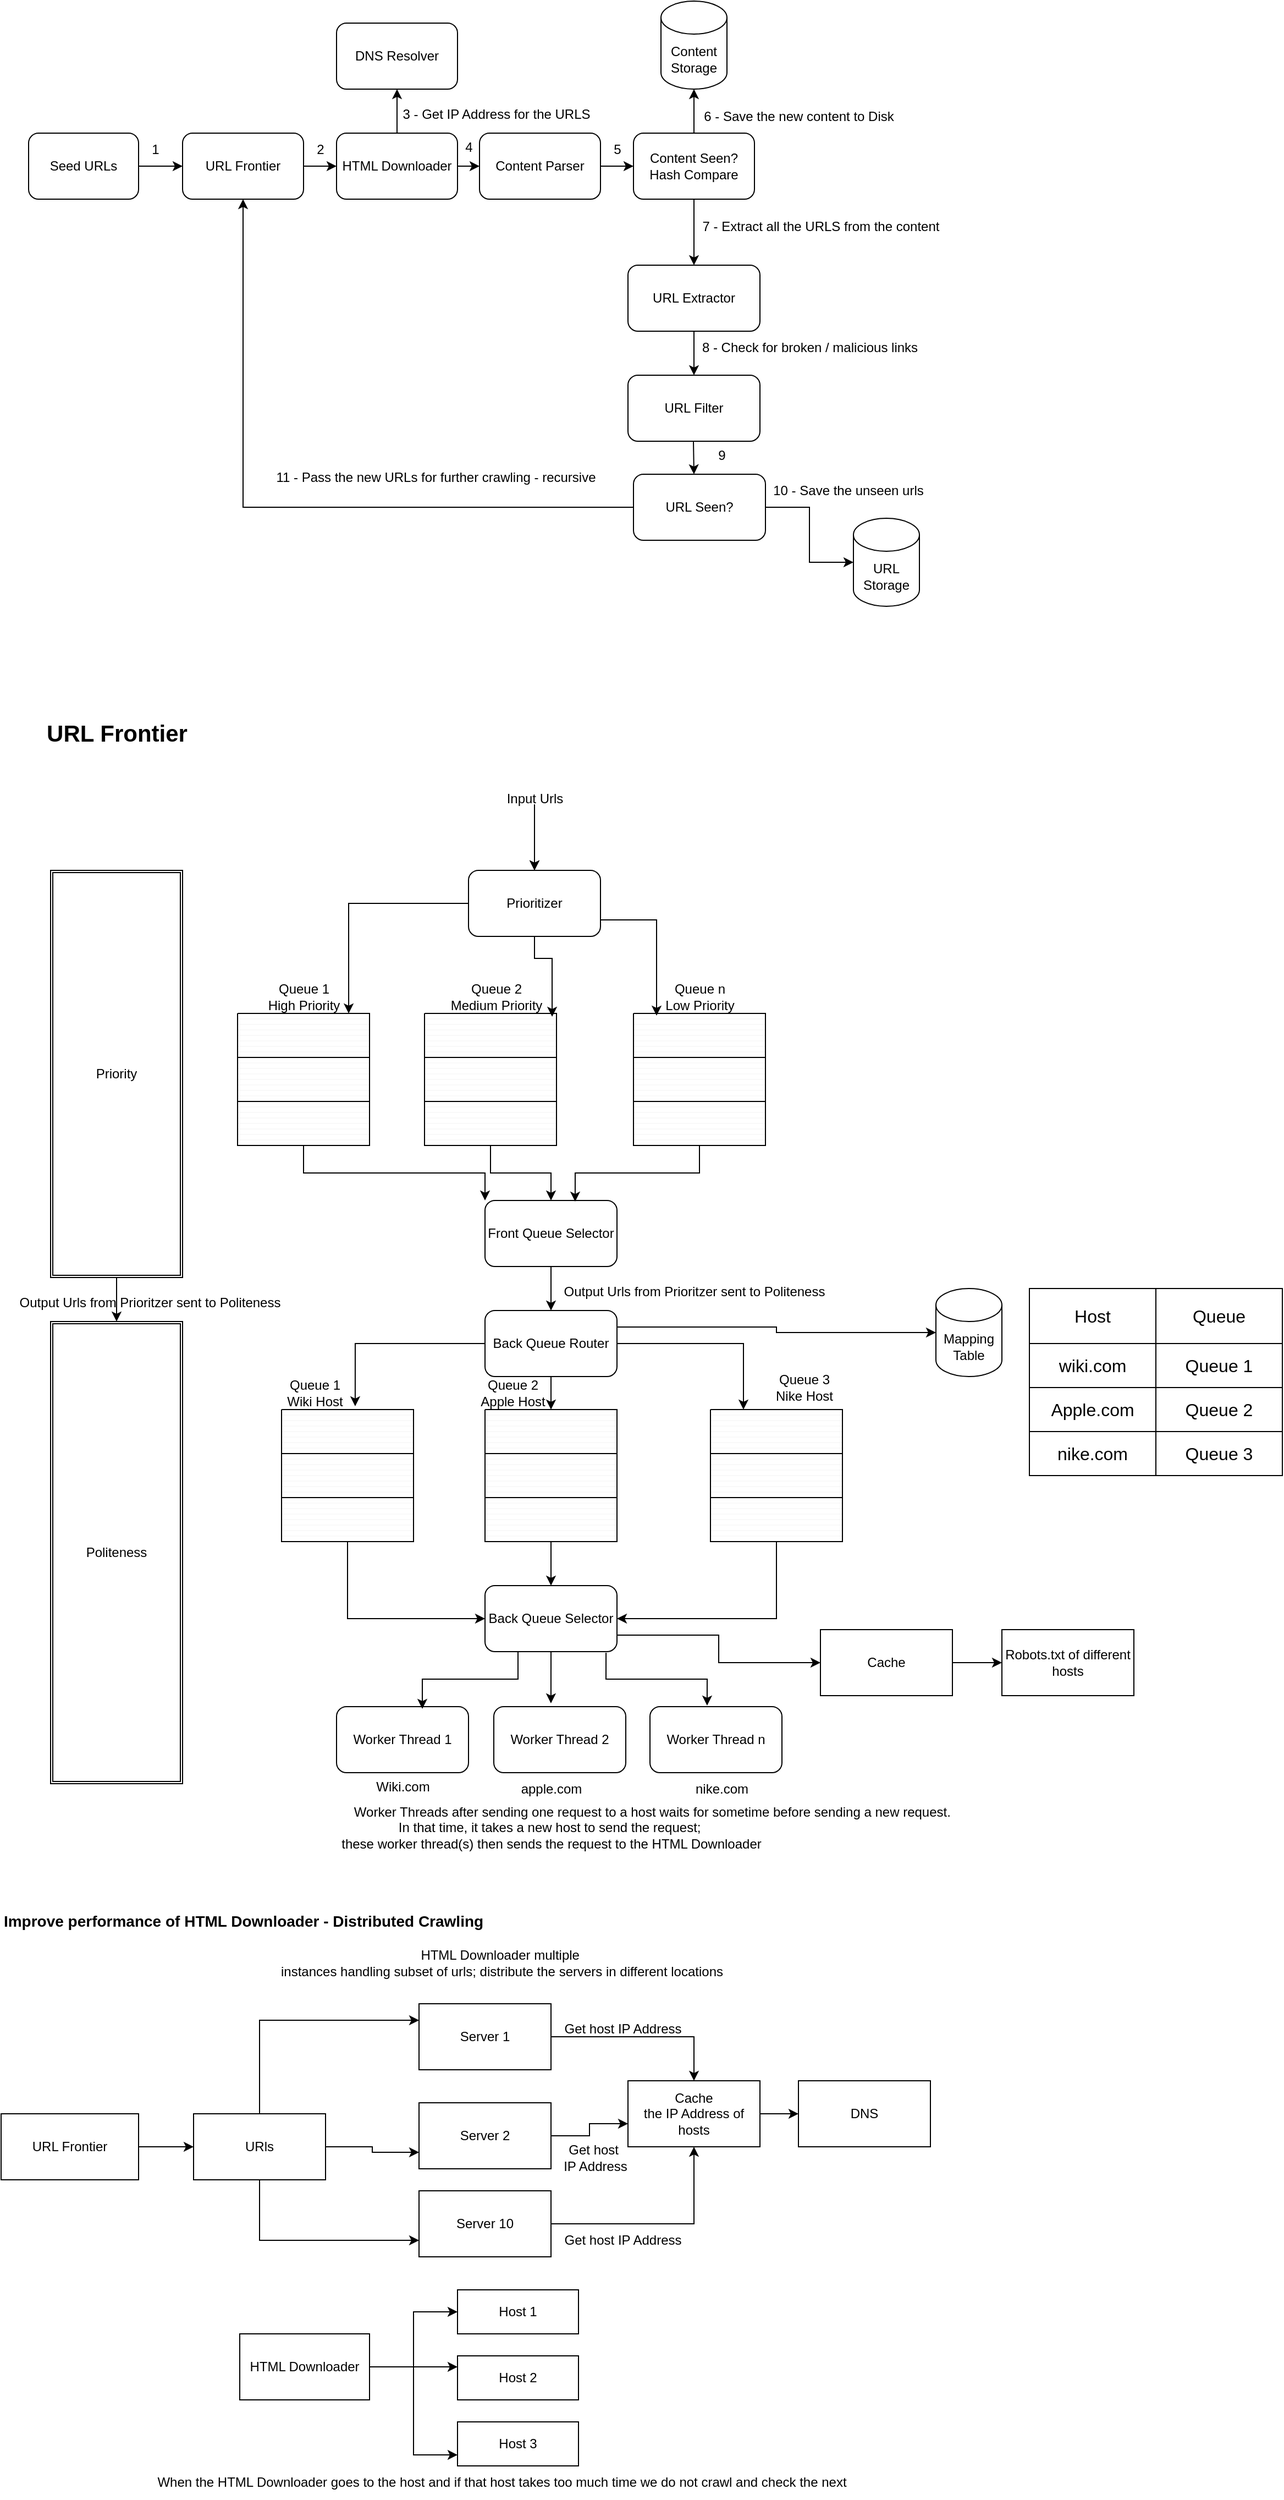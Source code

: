 <mxfile version="24.6.4" type="github">
  <diagram name="Page-1" id="mXdpcqNhNkEFS_v_mtUm">
    <mxGraphModel dx="954" dy="581" grid="1" gridSize="10" guides="1" tooltips="1" connect="1" arrows="1" fold="1" page="1" pageScale="1" pageWidth="583" pageHeight="827" math="0" shadow="0">
      <root>
        <mxCell id="0" />
        <mxCell id="1" parent="0" />
        <mxCell id="9qcMBNV77gLtWxYR_MMO-1" style="edgeStyle=orthogonalEdgeStyle;rounded=0;orthogonalLoop=1;jettySize=auto;html=1;exitX=1;exitY=0.5;exitDx=0;exitDy=0;entryX=0;entryY=0.5;entryDx=0;entryDy=0;" parent="1" source="9qcMBNV77gLtWxYR_MMO-2" target="9qcMBNV77gLtWxYR_MMO-4" edge="1">
          <mxGeometry relative="1" as="geometry" />
        </mxCell>
        <mxCell id="9qcMBNV77gLtWxYR_MMO-2" value="Seed URLs" style="rounded=1;whiteSpace=wrap;html=1;" parent="1" vertex="1">
          <mxGeometry x="40" y="120" width="100" height="60" as="geometry" />
        </mxCell>
        <mxCell id="9qcMBNV77gLtWxYR_MMO-3" style="edgeStyle=orthogonalEdgeStyle;rounded=0;orthogonalLoop=1;jettySize=auto;html=1;exitX=1;exitY=0.5;exitDx=0;exitDy=0;entryX=0;entryY=0.5;entryDx=0;entryDy=0;" parent="1" source="9qcMBNV77gLtWxYR_MMO-4" target="9qcMBNV77gLtWxYR_MMO-8" edge="1">
          <mxGeometry relative="1" as="geometry" />
        </mxCell>
        <mxCell id="9qcMBNV77gLtWxYR_MMO-4" value="URL Frontier" style="rounded=1;whiteSpace=wrap;html=1;" parent="1" vertex="1">
          <mxGeometry x="180" y="120" width="110" height="60" as="geometry" />
        </mxCell>
        <mxCell id="9qcMBNV77gLtWxYR_MMO-5" value="1" style="text;html=1;align=center;verticalAlign=middle;resizable=0;points=[];autosize=1;strokeColor=none;fillColor=none;" parent="1" vertex="1">
          <mxGeometry x="140" y="120" width="30" height="30" as="geometry" />
        </mxCell>
        <mxCell id="9qcMBNV77gLtWxYR_MMO-6" style="edgeStyle=orthogonalEdgeStyle;rounded=0;orthogonalLoop=1;jettySize=auto;html=1;exitX=0.5;exitY=0;exitDx=0;exitDy=0;entryX=0.5;entryY=1;entryDx=0;entryDy=0;" parent="1" source="9qcMBNV77gLtWxYR_MMO-8" target="9qcMBNV77gLtWxYR_MMO-9" edge="1">
          <mxGeometry relative="1" as="geometry" />
        </mxCell>
        <mxCell id="9qcMBNV77gLtWxYR_MMO-7" style="edgeStyle=orthogonalEdgeStyle;rounded=0;orthogonalLoop=1;jettySize=auto;html=1;exitX=1;exitY=0.5;exitDx=0;exitDy=0;entryX=0;entryY=0.5;entryDx=0;entryDy=0;" parent="1" source="9qcMBNV77gLtWxYR_MMO-8" target="9qcMBNV77gLtWxYR_MMO-13" edge="1">
          <mxGeometry relative="1" as="geometry" />
        </mxCell>
        <mxCell id="9qcMBNV77gLtWxYR_MMO-8" value="HTML Downloader" style="rounded=1;whiteSpace=wrap;html=1;" parent="1" vertex="1">
          <mxGeometry x="320" y="120" width="110" height="60" as="geometry" />
        </mxCell>
        <mxCell id="9qcMBNV77gLtWxYR_MMO-9" value="DNS Resolver" style="rounded=1;whiteSpace=wrap;html=1;" parent="1" vertex="1">
          <mxGeometry x="320" y="20" width="110" height="60" as="geometry" />
        </mxCell>
        <mxCell id="9qcMBNV77gLtWxYR_MMO-10" value="2" style="text;html=1;align=center;verticalAlign=middle;resizable=0;points=[];autosize=1;strokeColor=none;fillColor=none;" parent="1" vertex="1">
          <mxGeometry x="290" y="120" width="30" height="30" as="geometry" />
        </mxCell>
        <mxCell id="9qcMBNV77gLtWxYR_MMO-11" value="3 - Get IP Address for the URLS" style="text;html=1;align=center;verticalAlign=middle;resizable=0;points=[];autosize=1;strokeColor=none;fillColor=none;" parent="1" vertex="1">
          <mxGeometry x="370" y="88" width="190" height="30" as="geometry" />
        </mxCell>
        <mxCell id="9qcMBNV77gLtWxYR_MMO-12" style="edgeStyle=orthogonalEdgeStyle;rounded=0;orthogonalLoop=1;jettySize=auto;html=1;exitX=1;exitY=0.5;exitDx=0;exitDy=0;entryX=0;entryY=0.5;entryDx=0;entryDy=0;" parent="1" source="9qcMBNV77gLtWxYR_MMO-13" target="9qcMBNV77gLtWxYR_MMO-15" edge="1">
          <mxGeometry relative="1" as="geometry" />
        </mxCell>
        <mxCell id="9qcMBNV77gLtWxYR_MMO-13" value="Content Parser" style="rounded=1;whiteSpace=wrap;html=1;" parent="1" vertex="1">
          <mxGeometry x="450" y="120" width="110" height="60" as="geometry" />
        </mxCell>
        <mxCell id="9qcMBNV77gLtWxYR_MMO-14" style="edgeStyle=orthogonalEdgeStyle;rounded=0;orthogonalLoop=1;jettySize=auto;html=1;exitX=0.5;exitY=1;exitDx=0;exitDy=0;" parent="1" source="9qcMBNV77gLtWxYR_MMO-15" target="9qcMBNV77gLtWxYR_MMO-22" edge="1">
          <mxGeometry relative="1" as="geometry" />
        </mxCell>
        <mxCell id="9qcMBNV77gLtWxYR_MMO-15" value="Content Seen?&lt;div&gt;Hash Compare&lt;/div&gt;" style="rounded=1;whiteSpace=wrap;html=1;" parent="1" vertex="1">
          <mxGeometry x="590" y="120" width="110" height="60" as="geometry" />
        </mxCell>
        <mxCell id="9qcMBNV77gLtWxYR_MMO-16" value="Content Storage" style="shape=cylinder3;whiteSpace=wrap;html=1;boundedLbl=1;backgroundOutline=1;size=15;" parent="1" vertex="1">
          <mxGeometry x="615" width="60" height="80" as="geometry" />
        </mxCell>
        <mxCell id="9qcMBNV77gLtWxYR_MMO-17" style="edgeStyle=orthogonalEdgeStyle;rounded=0;orthogonalLoop=1;jettySize=auto;html=1;entryX=0.5;entryY=1;entryDx=0;entryDy=0;entryPerimeter=0;" parent="1" source="9qcMBNV77gLtWxYR_MMO-15" target="9qcMBNV77gLtWxYR_MMO-16" edge="1">
          <mxGeometry relative="1" as="geometry" />
        </mxCell>
        <mxCell id="9qcMBNV77gLtWxYR_MMO-18" value="4" style="text;html=1;align=center;verticalAlign=middle;resizable=0;points=[];autosize=1;strokeColor=none;fillColor=none;" parent="1" vertex="1">
          <mxGeometry x="425" y="118" width="30" height="30" as="geometry" />
        </mxCell>
        <mxCell id="9qcMBNV77gLtWxYR_MMO-19" value="5" style="text;html=1;align=center;verticalAlign=middle;resizable=0;points=[];autosize=1;strokeColor=none;fillColor=none;" parent="1" vertex="1">
          <mxGeometry x="560" y="120" width="30" height="30" as="geometry" />
        </mxCell>
        <mxCell id="9qcMBNV77gLtWxYR_MMO-20" value="6 - Save the new content to Disk" style="text;html=1;align=center;verticalAlign=middle;resizable=0;points=[];autosize=1;strokeColor=none;fillColor=none;" parent="1" vertex="1">
          <mxGeometry x="640" y="90" width="200" height="30" as="geometry" />
        </mxCell>
        <mxCell id="9qcMBNV77gLtWxYR_MMO-21" style="edgeStyle=orthogonalEdgeStyle;rounded=0;orthogonalLoop=1;jettySize=auto;html=1;exitX=0.5;exitY=1;exitDx=0;exitDy=0;" parent="1" source="9qcMBNV77gLtWxYR_MMO-22" target="9qcMBNV77gLtWxYR_MMO-24" edge="1">
          <mxGeometry relative="1" as="geometry" />
        </mxCell>
        <mxCell id="9qcMBNV77gLtWxYR_MMO-22" value="URL Extractor" style="rounded=1;whiteSpace=wrap;html=1;" parent="1" vertex="1">
          <mxGeometry x="585" y="240" width="120" height="60" as="geometry" />
        </mxCell>
        <mxCell id="9qcMBNV77gLtWxYR_MMO-23" value="7 - Extract all the URLS from the content" style="text;html=1;align=center;verticalAlign=middle;resizable=0;points=[];autosize=1;strokeColor=none;fillColor=none;" parent="1" vertex="1">
          <mxGeometry x="640" y="190" width="240" height="30" as="geometry" />
        </mxCell>
        <mxCell id="9qcMBNV77gLtWxYR_MMO-24" value="URL Filter" style="rounded=1;whiteSpace=wrap;html=1;" parent="1" vertex="1">
          <mxGeometry x="585" y="340" width="120" height="60" as="geometry" />
        </mxCell>
        <mxCell id="9qcMBNV77gLtWxYR_MMO-25" value="8 - Check for broken / malicious links" style="text;html=1;align=center;verticalAlign=middle;resizable=0;points=[];autosize=1;strokeColor=none;fillColor=none;" parent="1" vertex="1">
          <mxGeometry x="640" y="300" width="220" height="30" as="geometry" />
        </mxCell>
        <mxCell id="9qcMBNV77gLtWxYR_MMO-26" style="edgeStyle=orthogonalEdgeStyle;rounded=0;orthogonalLoop=1;jettySize=auto;html=1;entryX=0.5;entryY=1;entryDx=0;entryDy=0;" parent="1" source="9qcMBNV77gLtWxYR_MMO-28" target="9qcMBNV77gLtWxYR_MMO-4" edge="1">
          <mxGeometry relative="1" as="geometry">
            <mxPoint x="240" y="190" as="targetPoint" />
          </mxGeometry>
        </mxCell>
        <mxCell id="9qcMBNV77gLtWxYR_MMO-27" style="edgeStyle=orthogonalEdgeStyle;rounded=0;orthogonalLoop=1;jettySize=auto;html=1;exitX=1;exitY=0.5;exitDx=0;exitDy=0;" parent="1" source="9qcMBNV77gLtWxYR_MMO-28" target="9qcMBNV77gLtWxYR_MMO-31" edge="1">
          <mxGeometry relative="1" as="geometry" />
        </mxCell>
        <mxCell id="9qcMBNV77gLtWxYR_MMO-28" value="URL Seen?" style="rounded=1;whiteSpace=wrap;html=1;" parent="1" vertex="1">
          <mxGeometry x="590" y="430" width="120" height="60" as="geometry" />
        </mxCell>
        <mxCell id="9qcMBNV77gLtWxYR_MMO-29" value="" style="endArrow=classic;html=1;rounded=0;" parent="1" edge="1">
          <mxGeometry width="50" height="50" relative="1" as="geometry">
            <mxPoint x="644.5" y="400" as="sourcePoint" />
            <mxPoint x="645" y="430" as="targetPoint" />
          </mxGeometry>
        </mxCell>
        <mxCell id="9qcMBNV77gLtWxYR_MMO-30" value="9" style="text;html=1;align=center;verticalAlign=middle;resizable=0;points=[];autosize=1;strokeColor=none;fillColor=none;" parent="1" vertex="1">
          <mxGeometry x="655" y="398" width="30" height="30" as="geometry" />
        </mxCell>
        <mxCell id="9qcMBNV77gLtWxYR_MMO-31" value="URL Storage" style="shape=cylinder3;whiteSpace=wrap;html=1;boundedLbl=1;backgroundOutline=1;size=15;" parent="1" vertex="1">
          <mxGeometry x="790" y="470" width="60" height="80" as="geometry" />
        </mxCell>
        <mxCell id="9qcMBNV77gLtWxYR_MMO-32" value="10 - Save the unseen urls" style="text;html=1;align=center;verticalAlign=middle;resizable=0;points=[];autosize=1;strokeColor=none;fillColor=none;" parent="1" vertex="1">
          <mxGeometry x="705" y="430" width="160" height="30" as="geometry" />
        </mxCell>
        <mxCell id="9qcMBNV77gLtWxYR_MMO-33" value="11 - Pass the new URLs for further crawling - recursive" style="text;html=1;align=center;verticalAlign=middle;resizable=0;points=[];autosize=1;strokeColor=none;fillColor=none;" parent="1" vertex="1">
          <mxGeometry x="255" y="418" width="310" height="30" as="geometry" />
        </mxCell>
        <mxCell id="Ikfy1jm3SxkshJAuReZf-2" style="edgeStyle=orthogonalEdgeStyle;rounded=0;orthogonalLoop=1;jettySize=auto;html=1;entryX=0.5;entryY=0;entryDx=0;entryDy=0;" parent="1" target="Ikfy1jm3SxkshJAuReZf-1" edge="1">
          <mxGeometry relative="1" as="geometry">
            <mxPoint x="500" y="770" as="targetPoint" />
            <mxPoint x="500" y="730" as="sourcePoint" />
            <Array as="points">
              <mxPoint x="500" y="740" />
              <mxPoint x="500" y="740" />
            </Array>
          </mxGeometry>
        </mxCell>
        <mxCell id="Ikfy1jm3SxkshJAuReZf-1" value="Prioritizer" style="rounded=1;whiteSpace=wrap;html=1;" parent="1" vertex="1">
          <mxGeometry x="440" y="790" width="120" height="60" as="geometry" />
        </mxCell>
        <mxCell id="Ikfy1jm3SxkshJAuReZf-4" value="" style="edgeStyle=orthogonalEdgeStyle;rounded=0;orthogonalLoop=1;jettySize=auto;html=1;" parent="1" source="Ikfy1jm3SxkshJAuReZf-3" target="Ikfy1jm3SxkshJAuReZf-1" edge="1">
          <mxGeometry relative="1" as="geometry" />
        </mxCell>
        <mxCell id="Ikfy1jm3SxkshJAuReZf-3" value="Input Urls" style="text;html=1;align=center;verticalAlign=middle;resizable=0;points=[];autosize=1;strokeColor=none;fillColor=none;" parent="1" vertex="1">
          <mxGeometry x="465" y="710" width="70" height="30" as="geometry" />
        </mxCell>
        <mxCell id="Ikfy1jm3SxkshJAuReZf-10" value="" style="verticalLabelPosition=bottom;verticalAlign=top;html=1;shape=mxgraph.basic.patternFillRect;fillStyle=hor;step=5;fillStrokeWidth=0.2;fillStrokeColor=#dddddd;" parent="1" vertex="1">
          <mxGeometry x="230" y="920" width="120" height="40" as="geometry" />
        </mxCell>
        <mxCell id="Ikfy1jm3SxkshJAuReZf-11" value="" style="verticalLabelPosition=bottom;verticalAlign=top;html=1;shape=mxgraph.basic.patternFillRect;fillStyle=hor;step=5;fillStrokeWidth=0.2;fillStrokeColor=#dddddd;" parent="1" vertex="1">
          <mxGeometry x="230" y="960" width="120" height="40" as="geometry" />
        </mxCell>
        <mxCell id="Ikfy1jm3SxkshJAuReZf-29" style="edgeStyle=orthogonalEdgeStyle;rounded=0;orthogonalLoop=1;jettySize=auto;html=1;exitX=0.5;exitY=1;exitDx=0;exitDy=0;exitPerimeter=0;entryX=0;entryY=0;entryDx=0;entryDy=0;" parent="1" source="Ikfy1jm3SxkshJAuReZf-12" target="Ikfy1jm3SxkshJAuReZf-28" edge="1">
          <mxGeometry relative="1" as="geometry" />
        </mxCell>
        <mxCell id="Ikfy1jm3SxkshJAuReZf-12" value="" style="verticalLabelPosition=bottom;verticalAlign=top;html=1;shape=mxgraph.basic.patternFillRect;fillStyle=hor;step=5;fillStrokeWidth=0.2;fillStrokeColor=#dddddd;" parent="1" vertex="1">
          <mxGeometry x="230" y="1000" width="120" height="40" as="geometry" />
        </mxCell>
        <mxCell id="Ikfy1jm3SxkshJAuReZf-13" value="Queue 1&lt;div&gt;High Priority&lt;/div&gt;" style="text;html=1;align=center;verticalAlign=middle;resizable=0;points=[];autosize=1;strokeColor=none;fillColor=none;" parent="1" vertex="1">
          <mxGeometry x="245" y="885" width="90" height="40" as="geometry" />
        </mxCell>
        <mxCell id="Ikfy1jm3SxkshJAuReZf-14" value="" style="verticalLabelPosition=bottom;verticalAlign=top;html=1;shape=mxgraph.basic.patternFillRect;fillStyle=hor;step=5;fillStrokeWidth=0.2;fillStrokeColor=#dddddd;" parent="1" vertex="1">
          <mxGeometry x="400" y="920" width="120" height="40" as="geometry" />
        </mxCell>
        <mxCell id="Ikfy1jm3SxkshJAuReZf-15" value="" style="verticalLabelPosition=bottom;verticalAlign=top;html=1;shape=mxgraph.basic.patternFillRect;fillStyle=hor;step=5;fillStrokeWidth=0.2;fillStrokeColor=#dddddd;" parent="1" vertex="1">
          <mxGeometry x="400" y="960" width="120" height="40" as="geometry" />
        </mxCell>
        <mxCell id="Ikfy1jm3SxkshJAuReZf-30" style="edgeStyle=orthogonalEdgeStyle;rounded=0;orthogonalLoop=1;jettySize=auto;html=1;exitX=0.5;exitY=1;exitDx=0;exitDy=0;exitPerimeter=0;entryX=0.5;entryY=0;entryDx=0;entryDy=0;" parent="1" source="Ikfy1jm3SxkshJAuReZf-16" target="Ikfy1jm3SxkshJAuReZf-28" edge="1">
          <mxGeometry relative="1" as="geometry" />
        </mxCell>
        <mxCell id="Ikfy1jm3SxkshJAuReZf-16" value="" style="verticalLabelPosition=bottom;verticalAlign=top;html=1;shape=mxgraph.basic.patternFillRect;fillStyle=hor;step=5;fillStrokeWidth=0.2;fillStrokeColor=#dddddd;" parent="1" vertex="1">
          <mxGeometry x="400" y="1000" width="120" height="40" as="geometry" />
        </mxCell>
        <mxCell id="Ikfy1jm3SxkshJAuReZf-17" value="Queue 2&lt;div&gt;Medium Priority&lt;/div&gt;" style="text;html=1;align=center;verticalAlign=middle;resizable=0;points=[];autosize=1;strokeColor=none;fillColor=none;" parent="1" vertex="1">
          <mxGeometry x="410" y="885" width="110" height="40" as="geometry" />
        </mxCell>
        <mxCell id="Ikfy1jm3SxkshJAuReZf-18" value="" style="verticalLabelPosition=bottom;verticalAlign=top;html=1;shape=mxgraph.basic.patternFillRect;fillStyle=hor;step=5;fillStrokeWidth=0.2;fillStrokeColor=#dddddd;" parent="1" vertex="1">
          <mxGeometry x="590" y="920" width="120" height="40" as="geometry" />
        </mxCell>
        <mxCell id="Ikfy1jm3SxkshJAuReZf-19" value="" style="verticalLabelPosition=bottom;verticalAlign=top;html=1;shape=mxgraph.basic.patternFillRect;fillStyle=hor;step=5;fillStrokeWidth=0.2;fillStrokeColor=#dddddd;" parent="1" vertex="1">
          <mxGeometry x="590" y="960" width="120" height="40" as="geometry" />
        </mxCell>
        <mxCell id="Ikfy1jm3SxkshJAuReZf-20" value="" style="verticalLabelPosition=bottom;verticalAlign=top;html=1;shape=mxgraph.basic.patternFillRect;fillStyle=hor;step=5;fillStrokeWidth=0.2;fillStrokeColor=#dddddd;" parent="1" vertex="1">
          <mxGeometry x="590" y="1000" width="120" height="40" as="geometry" />
        </mxCell>
        <mxCell id="Ikfy1jm3SxkshJAuReZf-21" value="Queue n&lt;div&gt;Low Priority&lt;/div&gt;" style="text;html=1;align=center;verticalAlign=middle;resizable=0;points=[];autosize=1;strokeColor=none;fillColor=none;" parent="1" vertex="1">
          <mxGeometry x="605" y="885" width="90" height="40" as="geometry" />
        </mxCell>
        <mxCell id="Ikfy1jm3SxkshJAuReZf-23" style="edgeStyle=orthogonalEdgeStyle;rounded=0;orthogonalLoop=1;jettySize=auto;html=1;entryX=0.842;entryY=0;entryDx=0;entryDy=0;entryPerimeter=0;" parent="1" source="Ikfy1jm3SxkshJAuReZf-1" target="Ikfy1jm3SxkshJAuReZf-10" edge="1">
          <mxGeometry relative="1" as="geometry" />
        </mxCell>
        <mxCell id="Ikfy1jm3SxkshJAuReZf-25" style="edgeStyle=orthogonalEdgeStyle;rounded=0;orthogonalLoop=1;jettySize=auto;html=1;exitX=1;exitY=0.75;exitDx=0;exitDy=0;entryX=0.175;entryY=0.05;entryDx=0;entryDy=0;entryPerimeter=0;" parent="1" source="Ikfy1jm3SxkshJAuReZf-1" target="Ikfy1jm3SxkshJAuReZf-18" edge="1">
          <mxGeometry relative="1" as="geometry" />
        </mxCell>
        <mxCell id="Ikfy1jm3SxkshJAuReZf-26" style="edgeStyle=orthogonalEdgeStyle;rounded=0;orthogonalLoop=1;jettySize=auto;html=1;exitX=0.5;exitY=1;exitDx=0;exitDy=0;entryX=0.964;entryY=0.95;entryDx=0;entryDy=0;entryPerimeter=0;" parent="1" source="Ikfy1jm3SxkshJAuReZf-1" target="Ikfy1jm3SxkshJAuReZf-17" edge="1">
          <mxGeometry relative="1" as="geometry" />
        </mxCell>
        <mxCell id="Ikfy1jm3SxkshJAuReZf-33" style="edgeStyle=orthogonalEdgeStyle;rounded=0;orthogonalLoop=1;jettySize=auto;html=1;exitX=0.5;exitY=1;exitDx=0;exitDy=0;entryX=0.5;entryY=0;entryDx=0;entryDy=0;" parent="1" source="Ikfy1jm3SxkshJAuReZf-28" target="Ikfy1jm3SxkshJAuReZf-32" edge="1">
          <mxGeometry relative="1" as="geometry" />
        </mxCell>
        <mxCell id="Ikfy1jm3SxkshJAuReZf-28" value="Front Queue Selector" style="rounded=1;whiteSpace=wrap;html=1;" parent="1" vertex="1">
          <mxGeometry x="455" y="1090" width="120" height="60" as="geometry" />
        </mxCell>
        <mxCell id="Ikfy1jm3SxkshJAuReZf-31" style="edgeStyle=orthogonalEdgeStyle;rounded=0;orthogonalLoop=1;jettySize=auto;html=1;exitX=0.5;exitY=1;exitDx=0;exitDy=0;exitPerimeter=0;entryX=0.683;entryY=0.017;entryDx=0;entryDy=0;entryPerimeter=0;" parent="1" source="Ikfy1jm3SxkshJAuReZf-20" target="Ikfy1jm3SxkshJAuReZf-28" edge="1">
          <mxGeometry relative="1" as="geometry" />
        </mxCell>
        <mxCell id="Ikfy1jm3SxkshJAuReZf-32" value="Back Queue Router" style="rounded=1;whiteSpace=wrap;html=1;" parent="1" vertex="1">
          <mxGeometry x="455" y="1190" width="120" height="60" as="geometry" />
        </mxCell>
        <mxCell id="Ikfy1jm3SxkshJAuReZf-34" value="Output Urls from Prioritzer sent to Politeness" style="text;html=1;align=center;verticalAlign=middle;resizable=0;points=[];autosize=1;strokeColor=none;fillColor=none;" parent="1" vertex="1">
          <mxGeometry x="515" y="1158" width="260" height="30" as="geometry" />
        </mxCell>
        <mxCell id="Ikfy1jm3SxkshJAuReZf-35" value="" style="verticalLabelPosition=bottom;verticalAlign=top;html=1;shape=mxgraph.basic.patternFillRect;fillStyle=hor;step=5;fillStrokeWidth=0.2;fillStrokeColor=#dddddd;" parent="1" vertex="1">
          <mxGeometry x="270" y="1280" width="120" height="40" as="geometry" />
        </mxCell>
        <mxCell id="Ikfy1jm3SxkshJAuReZf-36" value="" style="verticalLabelPosition=bottom;verticalAlign=top;html=1;shape=mxgraph.basic.patternFillRect;fillStyle=hor;step=5;fillStrokeWidth=0.2;fillStrokeColor=#dddddd;" parent="1" vertex="1">
          <mxGeometry x="270" y="1320" width="120" height="40" as="geometry" />
        </mxCell>
        <mxCell id="Ikfy1jm3SxkshJAuReZf-53" style="edgeStyle=orthogonalEdgeStyle;rounded=0;orthogonalLoop=1;jettySize=auto;html=1;exitX=0.5;exitY=1;exitDx=0;exitDy=0;exitPerimeter=0;entryX=0;entryY=0.5;entryDx=0;entryDy=0;" parent="1" source="Ikfy1jm3SxkshJAuReZf-37" target="Ikfy1jm3SxkshJAuReZf-50" edge="1">
          <mxGeometry relative="1" as="geometry" />
        </mxCell>
        <mxCell id="Ikfy1jm3SxkshJAuReZf-37" value="" style="verticalLabelPosition=bottom;verticalAlign=top;html=1;shape=mxgraph.basic.patternFillRect;fillStyle=hor;step=5;fillStrokeWidth=0.2;fillStrokeColor=#dddddd;" parent="1" vertex="1">
          <mxGeometry x="270" y="1360" width="120" height="40" as="geometry" />
        </mxCell>
        <mxCell id="Ikfy1jm3SxkshJAuReZf-38" value="" style="verticalLabelPosition=bottom;verticalAlign=top;html=1;shape=mxgraph.basic.patternFillRect;fillStyle=hor;step=5;fillStrokeWidth=0.2;fillStrokeColor=#dddddd;" parent="1" vertex="1">
          <mxGeometry x="455" y="1280" width="120" height="40" as="geometry" />
        </mxCell>
        <mxCell id="Ikfy1jm3SxkshJAuReZf-39" value="" style="verticalLabelPosition=bottom;verticalAlign=top;html=1;shape=mxgraph.basic.patternFillRect;fillStyle=hor;step=5;fillStrokeWidth=0.2;fillStrokeColor=#dddddd;" parent="1" vertex="1">
          <mxGeometry x="455" y="1320" width="120" height="40" as="geometry" />
        </mxCell>
        <mxCell id="Ikfy1jm3SxkshJAuReZf-51" style="edgeStyle=orthogonalEdgeStyle;rounded=0;orthogonalLoop=1;jettySize=auto;html=1;exitX=0.5;exitY=1;exitDx=0;exitDy=0;exitPerimeter=0;entryX=0.5;entryY=0;entryDx=0;entryDy=0;" parent="1" source="Ikfy1jm3SxkshJAuReZf-40" target="Ikfy1jm3SxkshJAuReZf-50" edge="1">
          <mxGeometry relative="1" as="geometry" />
        </mxCell>
        <mxCell id="Ikfy1jm3SxkshJAuReZf-40" value="" style="verticalLabelPosition=bottom;verticalAlign=top;html=1;shape=mxgraph.basic.patternFillRect;fillStyle=hor;step=5;fillStrokeWidth=0.2;fillStrokeColor=#dddddd;" parent="1" vertex="1">
          <mxGeometry x="455" y="1360" width="120" height="40" as="geometry" />
        </mxCell>
        <mxCell id="Ikfy1jm3SxkshJAuReZf-41" value="" style="verticalLabelPosition=bottom;verticalAlign=top;html=1;shape=mxgraph.basic.patternFillRect;fillStyle=hor;step=5;fillStrokeWidth=0.2;fillStrokeColor=#dddddd;" parent="1" vertex="1">
          <mxGeometry x="660" y="1280" width="120" height="40" as="geometry" />
        </mxCell>
        <mxCell id="Ikfy1jm3SxkshJAuReZf-42" value="" style="verticalLabelPosition=bottom;verticalAlign=top;html=1;shape=mxgraph.basic.patternFillRect;fillStyle=hor;step=5;fillStrokeWidth=0.2;fillStrokeColor=#dddddd;" parent="1" vertex="1">
          <mxGeometry x="660" y="1320" width="120" height="40" as="geometry" />
        </mxCell>
        <mxCell id="Ikfy1jm3SxkshJAuReZf-52" style="edgeStyle=orthogonalEdgeStyle;rounded=0;orthogonalLoop=1;jettySize=auto;html=1;exitX=0.5;exitY=1;exitDx=0;exitDy=0;exitPerimeter=0;entryX=1;entryY=0.5;entryDx=0;entryDy=0;" parent="1" source="Ikfy1jm3SxkshJAuReZf-43" target="Ikfy1jm3SxkshJAuReZf-50" edge="1">
          <mxGeometry relative="1" as="geometry" />
        </mxCell>
        <mxCell id="Ikfy1jm3SxkshJAuReZf-43" value="" style="verticalLabelPosition=bottom;verticalAlign=top;html=1;shape=mxgraph.basic.patternFillRect;fillStyle=hor;step=5;fillStrokeWidth=0.2;fillStrokeColor=#dddddd;" parent="1" vertex="1">
          <mxGeometry x="660" y="1360" width="120" height="40" as="geometry" />
        </mxCell>
        <mxCell id="Ikfy1jm3SxkshJAuReZf-44" style="edgeStyle=orthogonalEdgeStyle;rounded=0;orthogonalLoop=1;jettySize=auto;html=1;exitX=0.5;exitY=1;exitDx=0;exitDy=0;entryX=0.5;entryY=0;entryDx=0;entryDy=0;entryPerimeter=0;" parent="1" source="Ikfy1jm3SxkshJAuReZf-32" target="Ikfy1jm3SxkshJAuReZf-38" edge="1">
          <mxGeometry relative="1" as="geometry" />
        </mxCell>
        <mxCell id="Ikfy1jm3SxkshJAuReZf-45" style="edgeStyle=orthogonalEdgeStyle;rounded=0;orthogonalLoop=1;jettySize=auto;html=1;exitX=1;exitY=0.5;exitDx=0;exitDy=0;entryX=0.25;entryY=0;entryDx=0;entryDy=0;entryPerimeter=0;" parent="1" source="Ikfy1jm3SxkshJAuReZf-32" target="Ikfy1jm3SxkshJAuReZf-41" edge="1">
          <mxGeometry relative="1" as="geometry" />
        </mxCell>
        <mxCell id="Ikfy1jm3SxkshJAuReZf-46" style="edgeStyle=orthogonalEdgeStyle;rounded=0;orthogonalLoop=1;jettySize=auto;html=1;exitX=0;exitY=0.5;exitDx=0;exitDy=0;entryX=0.558;entryY=-0.075;entryDx=0;entryDy=0;entryPerimeter=0;" parent="1" source="Ikfy1jm3SxkshJAuReZf-32" target="Ikfy1jm3SxkshJAuReZf-35" edge="1">
          <mxGeometry relative="1" as="geometry" />
        </mxCell>
        <mxCell id="Ikfy1jm3SxkshJAuReZf-47" value="Queue 1&lt;div&gt;Wiki Host&lt;/div&gt;" style="text;html=1;align=center;verticalAlign=middle;resizable=0;points=[];autosize=1;strokeColor=none;fillColor=none;" parent="1" vertex="1">
          <mxGeometry x="265" y="1245" width="70" height="40" as="geometry" />
        </mxCell>
        <mxCell id="Ikfy1jm3SxkshJAuReZf-48" value="Queue 2&lt;div&gt;Apple Host&lt;/div&gt;" style="text;html=1;align=center;verticalAlign=middle;resizable=0;points=[];autosize=1;strokeColor=none;fillColor=none;" parent="1" vertex="1">
          <mxGeometry x="440" y="1245" width="80" height="40" as="geometry" />
        </mxCell>
        <mxCell id="Ikfy1jm3SxkshJAuReZf-49" value="Queue 3&lt;div&gt;Nike Host&lt;/div&gt;" style="text;html=1;align=center;verticalAlign=middle;resizable=0;points=[];autosize=1;strokeColor=none;fillColor=none;" parent="1" vertex="1">
          <mxGeometry x="705" y="1240" width="80" height="40" as="geometry" />
        </mxCell>
        <mxCell id="Ikfy1jm3SxkshJAuReZf-118" style="edgeStyle=orthogonalEdgeStyle;rounded=0;orthogonalLoop=1;jettySize=auto;html=1;exitX=1;exitY=0.75;exitDx=0;exitDy=0;entryX=0;entryY=0.5;entryDx=0;entryDy=0;" parent="1" source="Ikfy1jm3SxkshJAuReZf-50" target="Ikfy1jm3SxkshJAuReZf-117" edge="1">
          <mxGeometry relative="1" as="geometry" />
        </mxCell>
        <mxCell id="Ikfy1jm3SxkshJAuReZf-50" value="Back Queue Selector" style="rounded=1;whiteSpace=wrap;html=1;" parent="1" vertex="1">
          <mxGeometry x="455" y="1440" width="120" height="60" as="geometry" />
        </mxCell>
        <mxCell id="Ikfy1jm3SxkshJAuReZf-54" value="Mapping Table" style="shape=cylinder3;whiteSpace=wrap;html=1;boundedLbl=1;backgroundOutline=1;size=15;" parent="1" vertex="1">
          <mxGeometry x="865" y="1170" width="60" height="80" as="geometry" />
        </mxCell>
        <mxCell id="Ikfy1jm3SxkshJAuReZf-55" style="edgeStyle=orthogonalEdgeStyle;rounded=0;orthogonalLoop=1;jettySize=auto;html=1;exitX=1;exitY=0.25;exitDx=0;exitDy=0;entryX=0;entryY=0.5;entryDx=0;entryDy=0;entryPerimeter=0;" parent="1" source="Ikfy1jm3SxkshJAuReZf-32" target="Ikfy1jm3SxkshJAuReZf-54" edge="1">
          <mxGeometry relative="1" as="geometry" />
        </mxCell>
        <mxCell id="Ikfy1jm3SxkshJAuReZf-72" value="" style="shape=table;startSize=0;container=1;collapsible=0;childLayout=tableLayout;fontSize=16;rowLines=1;columnLines=1;fixedRows=0;" parent="1" vertex="1">
          <mxGeometry x="950" y="1170" width="230" height="170" as="geometry" />
        </mxCell>
        <mxCell id="Ikfy1jm3SxkshJAuReZf-77" value="" style="shape=tableRow;horizontal=0;startSize=0;swimlaneHead=0;swimlaneBody=0;strokeColor=inherit;top=0;left=0;bottom=0;right=0;collapsible=0;dropTarget=0;fillColor=none;points=[[0,0.5],[1,0.5]];portConstraint=eastwest;fontSize=16;" parent="Ikfy1jm3SxkshJAuReZf-72" vertex="1">
          <mxGeometry width="230" height="50" as="geometry" />
        </mxCell>
        <mxCell id="Ikfy1jm3SxkshJAuReZf-78" value="Host" style="shape=partialRectangle;html=1;whiteSpace=wrap;connectable=0;strokeColor=inherit;overflow=hidden;fillColor=none;top=0;left=0;bottom=0;right=0;pointerEvents=1;fontSize=16;allowArrows=1;shadow=0;" parent="Ikfy1jm3SxkshJAuReZf-77" vertex="1">
          <mxGeometry width="115" height="50" as="geometry">
            <mxRectangle width="115" height="50" as="alternateBounds" />
          </mxGeometry>
        </mxCell>
        <mxCell id="Ikfy1jm3SxkshJAuReZf-79" value="Queue" style="shape=partialRectangle;html=1;whiteSpace=wrap;connectable=0;strokeColor=inherit;overflow=hidden;fillColor=none;top=0;left=0;bottom=0;right=0;pointerEvents=1;fontSize=16;allowArrows=1;shadow=0;" parent="Ikfy1jm3SxkshJAuReZf-77" vertex="1">
          <mxGeometry x="115" width="115" height="50" as="geometry">
            <mxRectangle width="115" height="50" as="alternateBounds" />
          </mxGeometry>
        </mxCell>
        <mxCell id="Ikfy1jm3SxkshJAuReZf-81" value="" style="shape=tableRow;horizontal=0;startSize=0;swimlaneHead=0;swimlaneBody=0;strokeColor=inherit;top=0;left=0;bottom=0;right=0;collapsible=0;dropTarget=0;fillColor=none;points=[[0,0.5],[1,0.5]];portConstraint=eastwest;fontSize=16;" parent="Ikfy1jm3SxkshJAuReZf-72" vertex="1">
          <mxGeometry y="50" width="230" height="40" as="geometry" />
        </mxCell>
        <mxCell id="Ikfy1jm3SxkshJAuReZf-82" value="wiki.com" style="shape=partialRectangle;html=1;whiteSpace=wrap;connectable=0;strokeColor=inherit;overflow=hidden;fillColor=none;top=0;left=0;bottom=0;right=0;pointerEvents=1;fontSize=16;allowArrows=1;shadow=0;" parent="Ikfy1jm3SxkshJAuReZf-81" vertex="1">
          <mxGeometry width="115" height="40" as="geometry">
            <mxRectangle width="115" height="40" as="alternateBounds" />
          </mxGeometry>
        </mxCell>
        <mxCell id="Ikfy1jm3SxkshJAuReZf-83" value="Queue 1" style="shape=partialRectangle;html=1;whiteSpace=wrap;connectable=0;strokeColor=inherit;overflow=hidden;fillColor=none;top=0;left=0;bottom=0;right=0;pointerEvents=1;fontSize=16;allowArrows=1;shadow=0;" parent="Ikfy1jm3SxkshJAuReZf-81" vertex="1">
          <mxGeometry x="115" width="115" height="40" as="geometry">
            <mxRectangle width="115" height="40" as="alternateBounds" />
          </mxGeometry>
        </mxCell>
        <mxCell id="Ikfy1jm3SxkshJAuReZf-93" style="shape=tableRow;horizontal=0;startSize=0;swimlaneHead=0;swimlaneBody=0;strokeColor=inherit;top=0;left=0;bottom=0;right=0;collapsible=0;dropTarget=0;fillColor=none;points=[[0,0.5],[1,0.5]];portConstraint=eastwest;fontSize=16;" parent="Ikfy1jm3SxkshJAuReZf-72" vertex="1">
          <mxGeometry y="90" width="230" height="40" as="geometry" />
        </mxCell>
        <mxCell id="Ikfy1jm3SxkshJAuReZf-94" value="Apple.com" style="shape=partialRectangle;html=1;whiteSpace=wrap;connectable=0;strokeColor=inherit;overflow=hidden;fillColor=none;top=0;left=0;bottom=0;right=0;pointerEvents=1;fontSize=16;allowArrows=1;shadow=0;" parent="Ikfy1jm3SxkshJAuReZf-93" vertex="1">
          <mxGeometry width="115" height="40" as="geometry">
            <mxRectangle width="115" height="40" as="alternateBounds" />
          </mxGeometry>
        </mxCell>
        <mxCell id="Ikfy1jm3SxkshJAuReZf-95" value="Queue 2" style="shape=partialRectangle;html=1;whiteSpace=wrap;connectable=0;strokeColor=inherit;overflow=hidden;fillColor=none;top=0;left=0;bottom=0;right=0;pointerEvents=1;fontSize=16;allowArrows=1;shadow=0;" parent="Ikfy1jm3SxkshJAuReZf-93" vertex="1">
          <mxGeometry x="115" width="115" height="40" as="geometry">
            <mxRectangle width="115" height="40" as="alternateBounds" />
          </mxGeometry>
        </mxCell>
        <mxCell id="Ikfy1jm3SxkshJAuReZf-97" style="shape=tableRow;horizontal=0;startSize=0;swimlaneHead=0;swimlaneBody=0;strokeColor=inherit;top=0;left=0;bottom=0;right=0;collapsible=0;dropTarget=0;fillColor=none;points=[[0,0.5],[1,0.5]];portConstraint=eastwest;fontSize=16;" parent="Ikfy1jm3SxkshJAuReZf-72" vertex="1">
          <mxGeometry y="130" width="230" height="40" as="geometry" />
        </mxCell>
        <mxCell id="Ikfy1jm3SxkshJAuReZf-98" value="nike.com" style="shape=partialRectangle;html=1;whiteSpace=wrap;connectable=0;strokeColor=inherit;overflow=hidden;fillColor=none;top=0;left=0;bottom=0;right=0;pointerEvents=1;fontSize=16;allowArrows=1;shadow=0;" parent="Ikfy1jm3SxkshJAuReZf-97" vertex="1">
          <mxGeometry width="115" height="40" as="geometry">
            <mxRectangle width="115" height="40" as="alternateBounds" />
          </mxGeometry>
        </mxCell>
        <mxCell id="Ikfy1jm3SxkshJAuReZf-99" value="Queue 3" style="shape=partialRectangle;html=1;whiteSpace=wrap;connectable=0;strokeColor=inherit;overflow=hidden;fillColor=none;top=0;left=0;bottom=0;right=0;pointerEvents=1;fontSize=16;allowArrows=1;shadow=0;" parent="Ikfy1jm3SxkshJAuReZf-97" vertex="1">
          <mxGeometry x="115" width="115" height="40" as="geometry">
            <mxRectangle width="115" height="40" as="alternateBounds" />
          </mxGeometry>
        </mxCell>
        <mxCell id="Ikfy1jm3SxkshJAuReZf-103" style="edgeStyle=orthogonalEdgeStyle;rounded=0;orthogonalLoop=1;jettySize=auto;html=1;exitX=0.5;exitY=1;exitDx=0;exitDy=0;entryX=0.5;entryY=0;entryDx=0;entryDy=0;" parent="1" source="Ikfy1jm3SxkshJAuReZf-100" target="Ikfy1jm3SxkshJAuReZf-101" edge="1">
          <mxGeometry relative="1" as="geometry" />
        </mxCell>
        <mxCell id="Ikfy1jm3SxkshJAuReZf-100" value="Priority" style="shape=ext;double=1;rounded=0;whiteSpace=wrap;html=1;" parent="1" vertex="1">
          <mxGeometry x="60" y="790" width="120" height="370" as="geometry" />
        </mxCell>
        <mxCell id="Ikfy1jm3SxkshJAuReZf-101" value="Politeness" style="shape=ext;double=1;rounded=0;whiteSpace=wrap;html=1;" parent="1" vertex="1">
          <mxGeometry x="60" y="1200" width="120" height="420" as="geometry" />
        </mxCell>
        <mxCell id="Ikfy1jm3SxkshJAuReZf-104" value="Output Urls from Prioritzer sent to Politeness" style="text;html=1;align=center;verticalAlign=middle;resizable=0;points=[];autosize=1;strokeColor=none;fillColor=none;" parent="1" vertex="1">
          <mxGeometry x="20" y="1168" width="260" height="30" as="geometry" />
        </mxCell>
        <mxCell id="Ikfy1jm3SxkshJAuReZf-105" value="URL Frontier" style="text;html=1;align=center;verticalAlign=middle;resizable=0;points=[];autosize=1;strokeColor=none;fillColor=none;fontSize=21;fontStyle=1" parent="1" vertex="1">
          <mxGeometry x="50" y="645" width="140" height="40" as="geometry" />
        </mxCell>
        <mxCell id="Ikfy1jm3SxkshJAuReZf-107" value="Worker Thread 1" style="rounded=1;whiteSpace=wrap;html=1;" parent="1" vertex="1">
          <mxGeometry x="320" y="1550" width="120" height="60" as="geometry" />
        </mxCell>
        <mxCell id="Ikfy1jm3SxkshJAuReZf-108" value="Worker Thread 2" style="rounded=1;whiteSpace=wrap;html=1;" parent="1" vertex="1">
          <mxGeometry x="463" y="1550" width="120" height="60" as="geometry" />
        </mxCell>
        <mxCell id="Ikfy1jm3SxkshJAuReZf-109" value="Worker Thread n" style="rounded=1;whiteSpace=wrap;html=1;" parent="1" vertex="1">
          <mxGeometry x="605" y="1550" width="120" height="60" as="geometry" />
        </mxCell>
        <mxCell id="Ikfy1jm3SxkshJAuReZf-110" style="edgeStyle=orthogonalEdgeStyle;rounded=0;orthogonalLoop=1;jettySize=auto;html=1;exitX=0.5;exitY=1;exitDx=0;exitDy=0;entryX=0.433;entryY=-0.05;entryDx=0;entryDy=0;entryPerimeter=0;" parent="1" source="Ikfy1jm3SxkshJAuReZf-50" target="Ikfy1jm3SxkshJAuReZf-108" edge="1">
          <mxGeometry relative="1" as="geometry">
            <mxPoint x="520" y="1540" as="targetPoint" />
          </mxGeometry>
        </mxCell>
        <mxCell id="Ikfy1jm3SxkshJAuReZf-111" style="edgeStyle=orthogonalEdgeStyle;rounded=0;orthogonalLoop=1;jettySize=auto;html=1;exitX=0.25;exitY=1;exitDx=0;exitDy=0;entryX=0.65;entryY=0.033;entryDx=0;entryDy=0;entryPerimeter=0;" parent="1" source="Ikfy1jm3SxkshJAuReZf-50" target="Ikfy1jm3SxkshJAuReZf-107" edge="1">
          <mxGeometry relative="1" as="geometry" />
        </mxCell>
        <mxCell id="Ikfy1jm3SxkshJAuReZf-112" style="edgeStyle=orthogonalEdgeStyle;rounded=0;orthogonalLoop=1;jettySize=auto;html=1;exitX=0.917;exitY=1.017;exitDx=0;exitDy=0;entryX=0.433;entryY=-0.017;entryDx=0;entryDy=0;entryPerimeter=0;exitPerimeter=0;" parent="1" source="Ikfy1jm3SxkshJAuReZf-50" target="Ikfy1jm3SxkshJAuReZf-109" edge="1">
          <mxGeometry relative="1" as="geometry" />
        </mxCell>
        <mxCell id="Ikfy1jm3SxkshJAuReZf-113" value="Wiki.com" style="text;html=1;align=center;verticalAlign=middle;resizable=0;points=[];autosize=1;strokeColor=none;fillColor=none;" parent="1" vertex="1">
          <mxGeometry x="345" y="1608" width="70" height="30" as="geometry" />
        </mxCell>
        <mxCell id="Ikfy1jm3SxkshJAuReZf-114" value="apple.com" style="text;html=1;align=center;verticalAlign=middle;resizable=0;points=[];autosize=1;strokeColor=none;fillColor=none;" parent="1" vertex="1">
          <mxGeometry x="475" y="1610" width="80" height="30" as="geometry" />
        </mxCell>
        <mxCell id="Ikfy1jm3SxkshJAuReZf-115" value="nike.com" style="text;html=1;align=center;verticalAlign=middle;resizable=0;points=[];autosize=1;strokeColor=none;fillColor=none;" parent="1" vertex="1">
          <mxGeometry x="635" y="1610" width="70" height="30" as="geometry" />
        </mxCell>
        <mxCell id="Ikfy1jm3SxkshJAuReZf-116" value="&lt;span style=&quot;white-space: pre;&quot;&gt;&#x9;&lt;/span&gt;&lt;span style=&quot;white-space: pre;&quot;&gt;&#x9;&lt;/span&gt;&lt;span style=&quot;white-space: pre;&quot;&gt;&#x9;&lt;/span&gt;&lt;span style=&quot;white-space: pre;&quot;&gt;&#x9;&lt;/span&gt;&lt;span style=&quot;white-space: pre;&quot;&gt;&#x9;&lt;/span&gt;&lt;span style=&quot;white-space: pre;&quot;&gt;&#x9;&lt;/span&gt;&lt;span style=&quot;white-space: pre;&quot;&gt;&#x9;&lt;/span&gt;Worker Threads after sending one request to a host waits for sometime before sending a new request.&amp;nbsp;&lt;div&gt;In that time, it takes a new host to send the request;&amp;nbsp;&lt;/div&gt;&lt;div&gt;these worker thread(s) then sends the request to the HTML Downloader&lt;/div&gt;" style="text;html=1;align=center;verticalAlign=middle;resizable=0;points=[];autosize=1;strokeColor=none;fillColor=none;" parent="1" vertex="1">
          <mxGeometry x="135" y="1630" width="760" height="60" as="geometry" />
        </mxCell>
        <mxCell id="Ikfy1jm3SxkshJAuReZf-120" style="edgeStyle=orthogonalEdgeStyle;rounded=0;orthogonalLoop=1;jettySize=auto;html=1;exitX=1;exitY=0.5;exitDx=0;exitDy=0;entryX=0;entryY=0.5;entryDx=0;entryDy=0;" parent="1" source="Ikfy1jm3SxkshJAuReZf-117" target="Ikfy1jm3SxkshJAuReZf-119" edge="1">
          <mxGeometry relative="1" as="geometry" />
        </mxCell>
        <mxCell id="Ikfy1jm3SxkshJAuReZf-117" value="Cache" style="rounded=0;whiteSpace=wrap;html=1;" parent="1" vertex="1">
          <mxGeometry x="760" y="1480" width="120" height="60" as="geometry" />
        </mxCell>
        <mxCell id="Ikfy1jm3SxkshJAuReZf-119" value="Robots.txt of different hosts" style="rounded=0;whiteSpace=wrap;html=1;" parent="1" vertex="1">
          <mxGeometry x="925" y="1480" width="120" height="60" as="geometry" />
        </mxCell>
        <mxCell id="dUaV9D5BhhCe_MBrg--o-1" value="Improve performance of HTML Downloader - Distributed Crawling" style="text;html=1;align=center;verticalAlign=middle;resizable=0;points=[];autosize=1;strokeColor=none;fillColor=none;fontStyle=1;fontSize=14;" vertex="1" parent="1">
          <mxGeometry x="20" y="1730" width="430" height="30" as="geometry" />
        </mxCell>
        <mxCell id="dUaV9D5BhhCe_MBrg--o-23" style="edgeStyle=orthogonalEdgeStyle;rounded=0;orthogonalLoop=1;jettySize=auto;html=1;exitX=1;exitY=0.5;exitDx=0;exitDy=0;" edge="1" parent="1" source="dUaV9D5BhhCe_MBrg--o-2" target="dUaV9D5BhhCe_MBrg--o-21">
          <mxGeometry relative="1" as="geometry">
            <mxPoint x="630" y="1890" as="targetPoint" />
          </mxGeometry>
        </mxCell>
        <mxCell id="dUaV9D5BhhCe_MBrg--o-2" value="Server 1" style="rounded=0;whiteSpace=wrap;html=1;" vertex="1" parent="1">
          <mxGeometry x="395" y="1820" width="120" height="60" as="geometry" />
        </mxCell>
        <mxCell id="dUaV9D5BhhCe_MBrg--o-3" value="Server 2" style="rounded=0;whiteSpace=wrap;html=1;" vertex="1" parent="1">
          <mxGeometry x="395" y="1910" width="120" height="60" as="geometry" />
        </mxCell>
        <mxCell id="dUaV9D5BhhCe_MBrg--o-25" style="edgeStyle=orthogonalEdgeStyle;rounded=0;orthogonalLoop=1;jettySize=auto;html=1;exitX=1;exitY=0.5;exitDx=0;exitDy=0;entryX=0.5;entryY=1;entryDx=0;entryDy=0;" edge="1" parent="1" source="dUaV9D5BhhCe_MBrg--o-4" target="dUaV9D5BhhCe_MBrg--o-21">
          <mxGeometry relative="1" as="geometry" />
        </mxCell>
        <mxCell id="dUaV9D5BhhCe_MBrg--o-4" value="Server 10" style="rounded=0;whiteSpace=wrap;html=1;" vertex="1" parent="1">
          <mxGeometry x="395" y="1990" width="120" height="60" as="geometry" />
        </mxCell>
        <mxCell id="dUaV9D5BhhCe_MBrg--o-13" style="edgeStyle=orthogonalEdgeStyle;rounded=0;orthogonalLoop=1;jettySize=auto;html=1;" edge="1" parent="1" source="dUaV9D5BhhCe_MBrg--o-5">
          <mxGeometry relative="1" as="geometry">
            <mxPoint x="190" y="1950" as="targetPoint" />
          </mxGeometry>
        </mxCell>
        <mxCell id="dUaV9D5BhhCe_MBrg--o-5" value="URL Frontier" style="rounded=0;whiteSpace=wrap;html=1;" vertex="1" parent="1">
          <mxGeometry x="15" y="1920" width="125" height="60" as="geometry" />
        </mxCell>
        <mxCell id="dUaV9D5BhhCe_MBrg--o-14" style="edgeStyle=orthogonalEdgeStyle;rounded=0;orthogonalLoop=1;jettySize=auto;html=1;entryX=0;entryY=0.25;entryDx=0;entryDy=0;exitX=0.5;exitY=0;exitDx=0;exitDy=0;" edge="1" parent="1" source="dUaV9D5BhhCe_MBrg--o-16" target="dUaV9D5BhhCe_MBrg--o-2">
          <mxGeometry relative="1" as="geometry">
            <mxPoint x="240" y="1950" as="sourcePoint" />
          </mxGeometry>
        </mxCell>
        <mxCell id="dUaV9D5BhhCe_MBrg--o-17" style="edgeStyle=orthogonalEdgeStyle;rounded=0;orthogonalLoop=1;jettySize=auto;html=1;exitX=1;exitY=0.5;exitDx=0;exitDy=0;entryX=0;entryY=0.75;entryDx=0;entryDy=0;" edge="1" parent="1" source="dUaV9D5BhhCe_MBrg--o-16" target="dUaV9D5BhhCe_MBrg--o-3">
          <mxGeometry relative="1" as="geometry" />
        </mxCell>
        <mxCell id="dUaV9D5BhhCe_MBrg--o-18" style="edgeStyle=orthogonalEdgeStyle;rounded=0;orthogonalLoop=1;jettySize=auto;html=1;exitX=0.5;exitY=1;exitDx=0;exitDy=0;entryX=0;entryY=0.75;entryDx=0;entryDy=0;" edge="1" parent="1" source="dUaV9D5BhhCe_MBrg--o-16" target="dUaV9D5BhhCe_MBrg--o-4">
          <mxGeometry relative="1" as="geometry" />
        </mxCell>
        <mxCell id="dUaV9D5BhhCe_MBrg--o-16" value="URls" style="rounded=0;whiteSpace=wrap;html=1;" vertex="1" parent="1">
          <mxGeometry x="190" y="1920" width="120" height="60" as="geometry" />
        </mxCell>
        <mxCell id="dUaV9D5BhhCe_MBrg--o-19" value="HTML Downloader multiple&amp;nbsp;&lt;div&gt;instances handling subset of urls; distribute the servers in different locations&lt;/div&gt;" style="text;html=1;align=center;verticalAlign=middle;resizable=0;points=[];autosize=1;strokeColor=none;fillColor=none;" vertex="1" parent="1">
          <mxGeometry x="255" y="1763" width="430" height="40" as="geometry" />
        </mxCell>
        <mxCell id="dUaV9D5BhhCe_MBrg--o-20" value="DNS" style="rounded=0;whiteSpace=wrap;html=1;" vertex="1" parent="1">
          <mxGeometry x="740" y="1890" width="120" height="60" as="geometry" />
        </mxCell>
        <mxCell id="dUaV9D5BhhCe_MBrg--o-29" style="edgeStyle=orthogonalEdgeStyle;rounded=0;orthogonalLoop=1;jettySize=auto;html=1;exitX=1;exitY=0.5;exitDx=0;exitDy=0;entryX=0;entryY=0.5;entryDx=0;entryDy=0;" edge="1" parent="1" source="dUaV9D5BhhCe_MBrg--o-21" target="dUaV9D5BhhCe_MBrg--o-20">
          <mxGeometry relative="1" as="geometry" />
        </mxCell>
        <mxCell id="dUaV9D5BhhCe_MBrg--o-21" value="Cache&lt;br&gt;the IP Address of hosts" style="rounded=0;whiteSpace=wrap;html=1;" vertex="1" parent="1">
          <mxGeometry x="585" y="1890" width="120" height="60" as="geometry" />
        </mxCell>
        <mxCell id="dUaV9D5BhhCe_MBrg--o-24" style="edgeStyle=orthogonalEdgeStyle;rounded=0;orthogonalLoop=1;jettySize=auto;html=1;exitX=1;exitY=0.5;exitDx=0;exitDy=0;entryX=0;entryY=0.65;entryDx=0;entryDy=0;entryPerimeter=0;" edge="1" parent="1" source="dUaV9D5BhhCe_MBrg--o-3" target="dUaV9D5BhhCe_MBrg--o-21">
          <mxGeometry relative="1" as="geometry" />
        </mxCell>
        <mxCell id="dUaV9D5BhhCe_MBrg--o-26" value="Get host IP Address" style="text;html=1;align=center;verticalAlign=middle;resizable=0;points=[];autosize=1;strokeColor=none;fillColor=none;" vertex="1" parent="1">
          <mxGeometry x="515" y="1828" width="130" height="30" as="geometry" />
        </mxCell>
        <mxCell id="dUaV9D5BhhCe_MBrg--o-27" value="Get host IP Address" style="text;html=1;align=center;verticalAlign=middle;resizable=0;points=[];autosize=1;strokeColor=none;fillColor=none;" vertex="1" parent="1">
          <mxGeometry x="515" y="2020" width="130" height="30" as="geometry" />
        </mxCell>
        <mxCell id="dUaV9D5BhhCe_MBrg--o-28" value="Get host&amp;nbsp;&lt;div&gt;IP Address&lt;/div&gt;" style="text;html=1;align=center;verticalAlign=middle;resizable=0;points=[];autosize=1;strokeColor=none;fillColor=none;" vertex="1" parent="1">
          <mxGeometry x="515" y="1940" width="80" height="40" as="geometry" />
        </mxCell>
        <mxCell id="dUaV9D5BhhCe_MBrg--o-30" value="When the HTML Downloader goes to the host and if that host takes too much time we do not crawl and check the next" style="text;html=1;align=center;verticalAlign=middle;resizable=0;points=[];autosize=1;strokeColor=none;fillColor=none;" vertex="1" parent="1">
          <mxGeometry x="145" y="2240" width="650" height="30" as="geometry" />
        </mxCell>
        <mxCell id="dUaV9D5BhhCe_MBrg--o-35" style="edgeStyle=orthogonalEdgeStyle;rounded=0;orthogonalLoop=1;jettySize=auto;html=1;exitX=1;exitY=0.5;exitDx=0;exitDy=0;entryX=0;entryY=0.5;entryDx=0;entryDy=0;" edge="1" parent="1" source="dUaV9D5BhhCe_MBrg--o-31" target="dUaV9D5BhhCe_MBrg--o-32">
          <mxGeometry relative="1" as="geometry" />
        </mxCell>
        <mxCell id="dUaV9D5BhhCe_MBrg--o-36" style="edgeStyle=orthogonalEdgeStyle;rounded=0;orthogonalLoop=1;jettySize=auto;html=1;entryX=0;entryY=0.75;entryDx=0;entryDy=0;" edge="1" parent="1" source="dUaV9D5BhhCe_MBrg--o-31" target="dUaV9D5BhhCe_MBrg--o-34">
          <mxGeometry relative="1" as="geometry" />
        </mxCell>
        <mxCell id="dUaV9D5BhhCe_MBrg--o-37" style="edgeStyle=orthogonalEdgeStyle;rounded=0;orthogonalLoop=1;jettySize=auto;html=1;entryX=0;entryY=0.25;entryDx=0;entryDy=0;" edge="1" parent="1" source="dUaV9D5BhhCe_MBrg--o-31" target="dUaV9D5BhhCe_MBrg--o-33">
          <mxGeometry relative="1" as="geometry" />
        </mxCell>
        <mxCell id="dUaV9D5BhhCe_MBrg--o-31" value="HTML Downloader" style="rounded=0;whiteSpace=wrap;html=1;" vertex="1" parent="1">
          <mxGeometry x="232" y="2120" width="118" height="60" as="geometry" />
        </mxCell>
        <mxCell id="dUaV9D5BhhCe_MBrg--o-32" value="Host 1" style="rounded=0;whiteSpace=wrap;html=1;" vertex="1" parent="1">
          <mxGeometry x="430" y="2080" width="110" height="40" as="geometry" />
        </mxCell>
        <mxCell id="dUaV9D5BhhCe_MBrg--o-33" value="Host 2" style="rounded=0;whiteSpace=wrap;html=1;" vertex="1" parent="1">
          <mxGeometry x="430" y="2140" width="110" height="40" as="geometry" />
        </mxCell>
        <mxCell id="dUaV9D5BhhCe_MBrg--o-34" value="Host 3" style="rounded=0;whiteSpace=wrap;html=1;" vertex="1" parent="1">
          <mxGeometry x="430" y="2200" width="110" height="40" as="geometry" />
        </mxCell>
      </root>
    </mxGraphModel>
  </diagram>
</mxfile>
